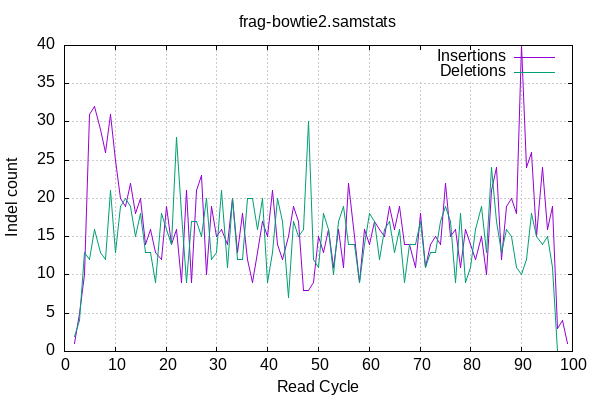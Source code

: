 
        set terminal png size 600,400 truecolor
        set output "frag.genome/indel-cycles.png"
        set grid xtics ytics y2tics back lc rgb "#cccccc"
        set style line 1 linetype 1  linecolor rgb "red"
        set style line 2 linetype 2  linecolor rgb "black"
        set style line 3 linetype 3  linecolor rgb "green"
        set style line 4 linetype 4  linecolor rgb "blue"
        set style increment user
        set ylabel "Indel count"
        set xlabel "Read Cycle"
        set title "frag-bowtie2.samstats"
    plot '-' w l ti 'Insertions', '' w l ti 'Deletions'
2	1
3	5
4	10
5	31
6	32
7	29
8	26
9	31
10	25
11	20
12	19
13	22
14	18
15	20
16	14
17	16
18	13
19	12
20	19
21	14
22	16
23	9
24	21
25	9
26	21
27	23
28	10
29	19
30	15
31	16
32	14
33	20
34	13
35	18
36	12
37	9
38	13
39	17
40	15
41	21
42	14
43	12
44	15
45	19
46	17
47	8
48	8
49	9
50	15
51	13
52	16
53	11
54	16
55	11
56	22
57	15
58	9
59	16
60	14
61	17
62	16
63	15
64	19
65	16
66	19
67	14
68	14
69	11
70	18
71	11
72	14
73	15
74	14
75	22
76	15
77	16
78	11
79	16
80	14
81	12
82	15
83	10
84	21
85	24
86	12
87	19
88	20
89	18
90	40
91	24
92	26
93	15
94	24
95	16
96	19
97	3
98	4
99	1
end
2	2
3	4
4	13
5	12
6	16
7	13
8	12
9	21
10	13
11	19
12	20
13	19
14	15
15	18
16	13
17	13
18	9
19	18
20	16
21	14
22	28
23	18
24	9
25	17
26	17
27	15
28	20
29	12
30	13
31	21
32	11
33	20
34	12
35	12
36	20
37	20
38	16
39	20
40	9
41	13
42	20
43	17
44	7
45	17
46	15
47	16
48	30
49	12
50	11
51	18
52	16
53	10
54	17
55	19
56	14
57	14
58	9
59	14
60	18
61	17
62	12
63	16
64	17
65	13
66	16
67	9
68	14
69	14
70	17
71	11
72	13
73	13
74	17
75	19
76	17
77	9
78	18
79	9
80	11
81	16
82	19
83	13
84	24
85	17
86	13
87	16
88	15
89	11
90	10
91	12
92	18
93	15
94	14
95	15
96	11
97	0
98	0
99	0
end
